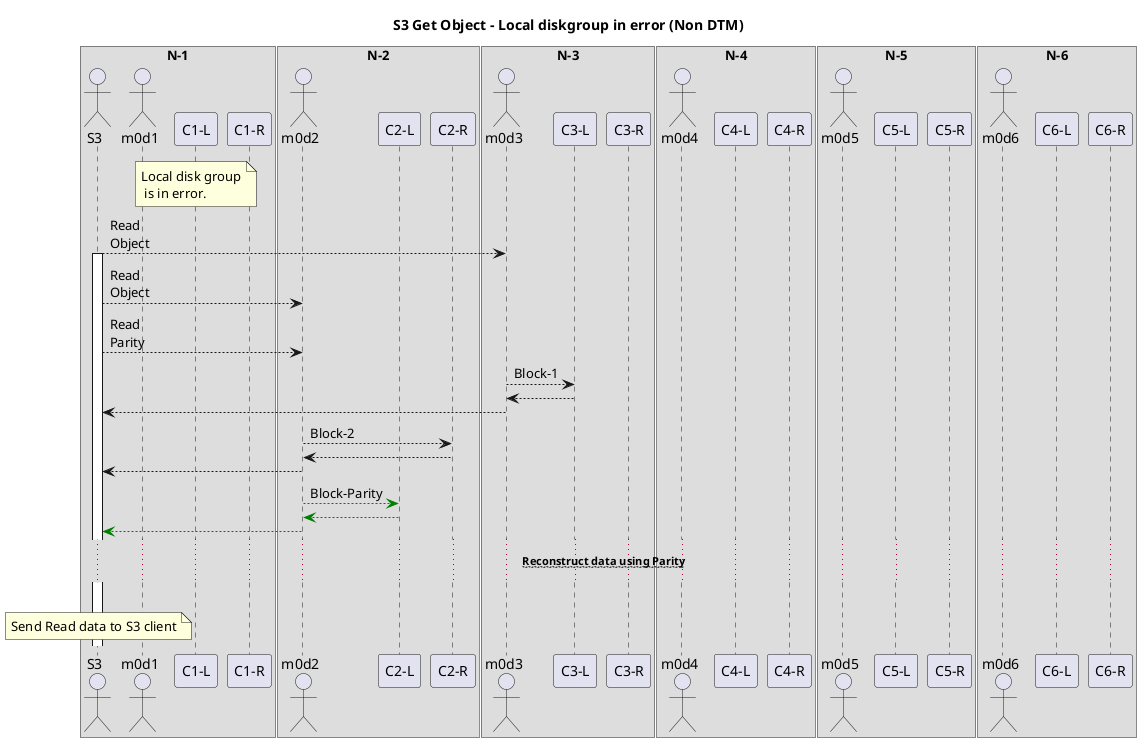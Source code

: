 @startuml
title <b>S3 Get Object - Local diskgroup in error (Non DTM)</b>

box "N-1"
actor S3
actor m0d1
participant "C1-L"
participant "C1-R"
endbox

box "N-2"
actor m0d2
participant "C2-L"
participant "C2-R"
endbox

box "N-3"
actor m0d3
participant "C3-L"
participant "C3-R"
endbox

box "N-4"
actor m0d4
participant "C4-L"
participant "C4-R"
endbox

box "N-5"
actor m0d5
participant "C5-L"
participant "C5-R"
endbox

box "N-6"
actor m0d6
participant "C6-L"
participant "C6-R"
endbox

note over "C1-L": Local disk group\n is in error.
S3-->m0d3 :Read \nObject
activate S3

S3-->m0d2 :Read \nObject

S3-->m0d2 :Read \nParity

m0d3 --> "C3-L" :Block-1
"C3-L" -->  m0d3
m0d3-->S3

m0d2-->"C2-R" :Block-2
"C2-R" -->  m0d2
m0d2-->S3

m0d2-[#green]->"C2-L" :Block-Parity
"C2-L" -[#green]->  m0d2
m0d2-[#green]->S3

... <b>~~Reconstruct data using Parity~~</b> ...

|||

note over S3: Send Read data to S3 client
@enduml


